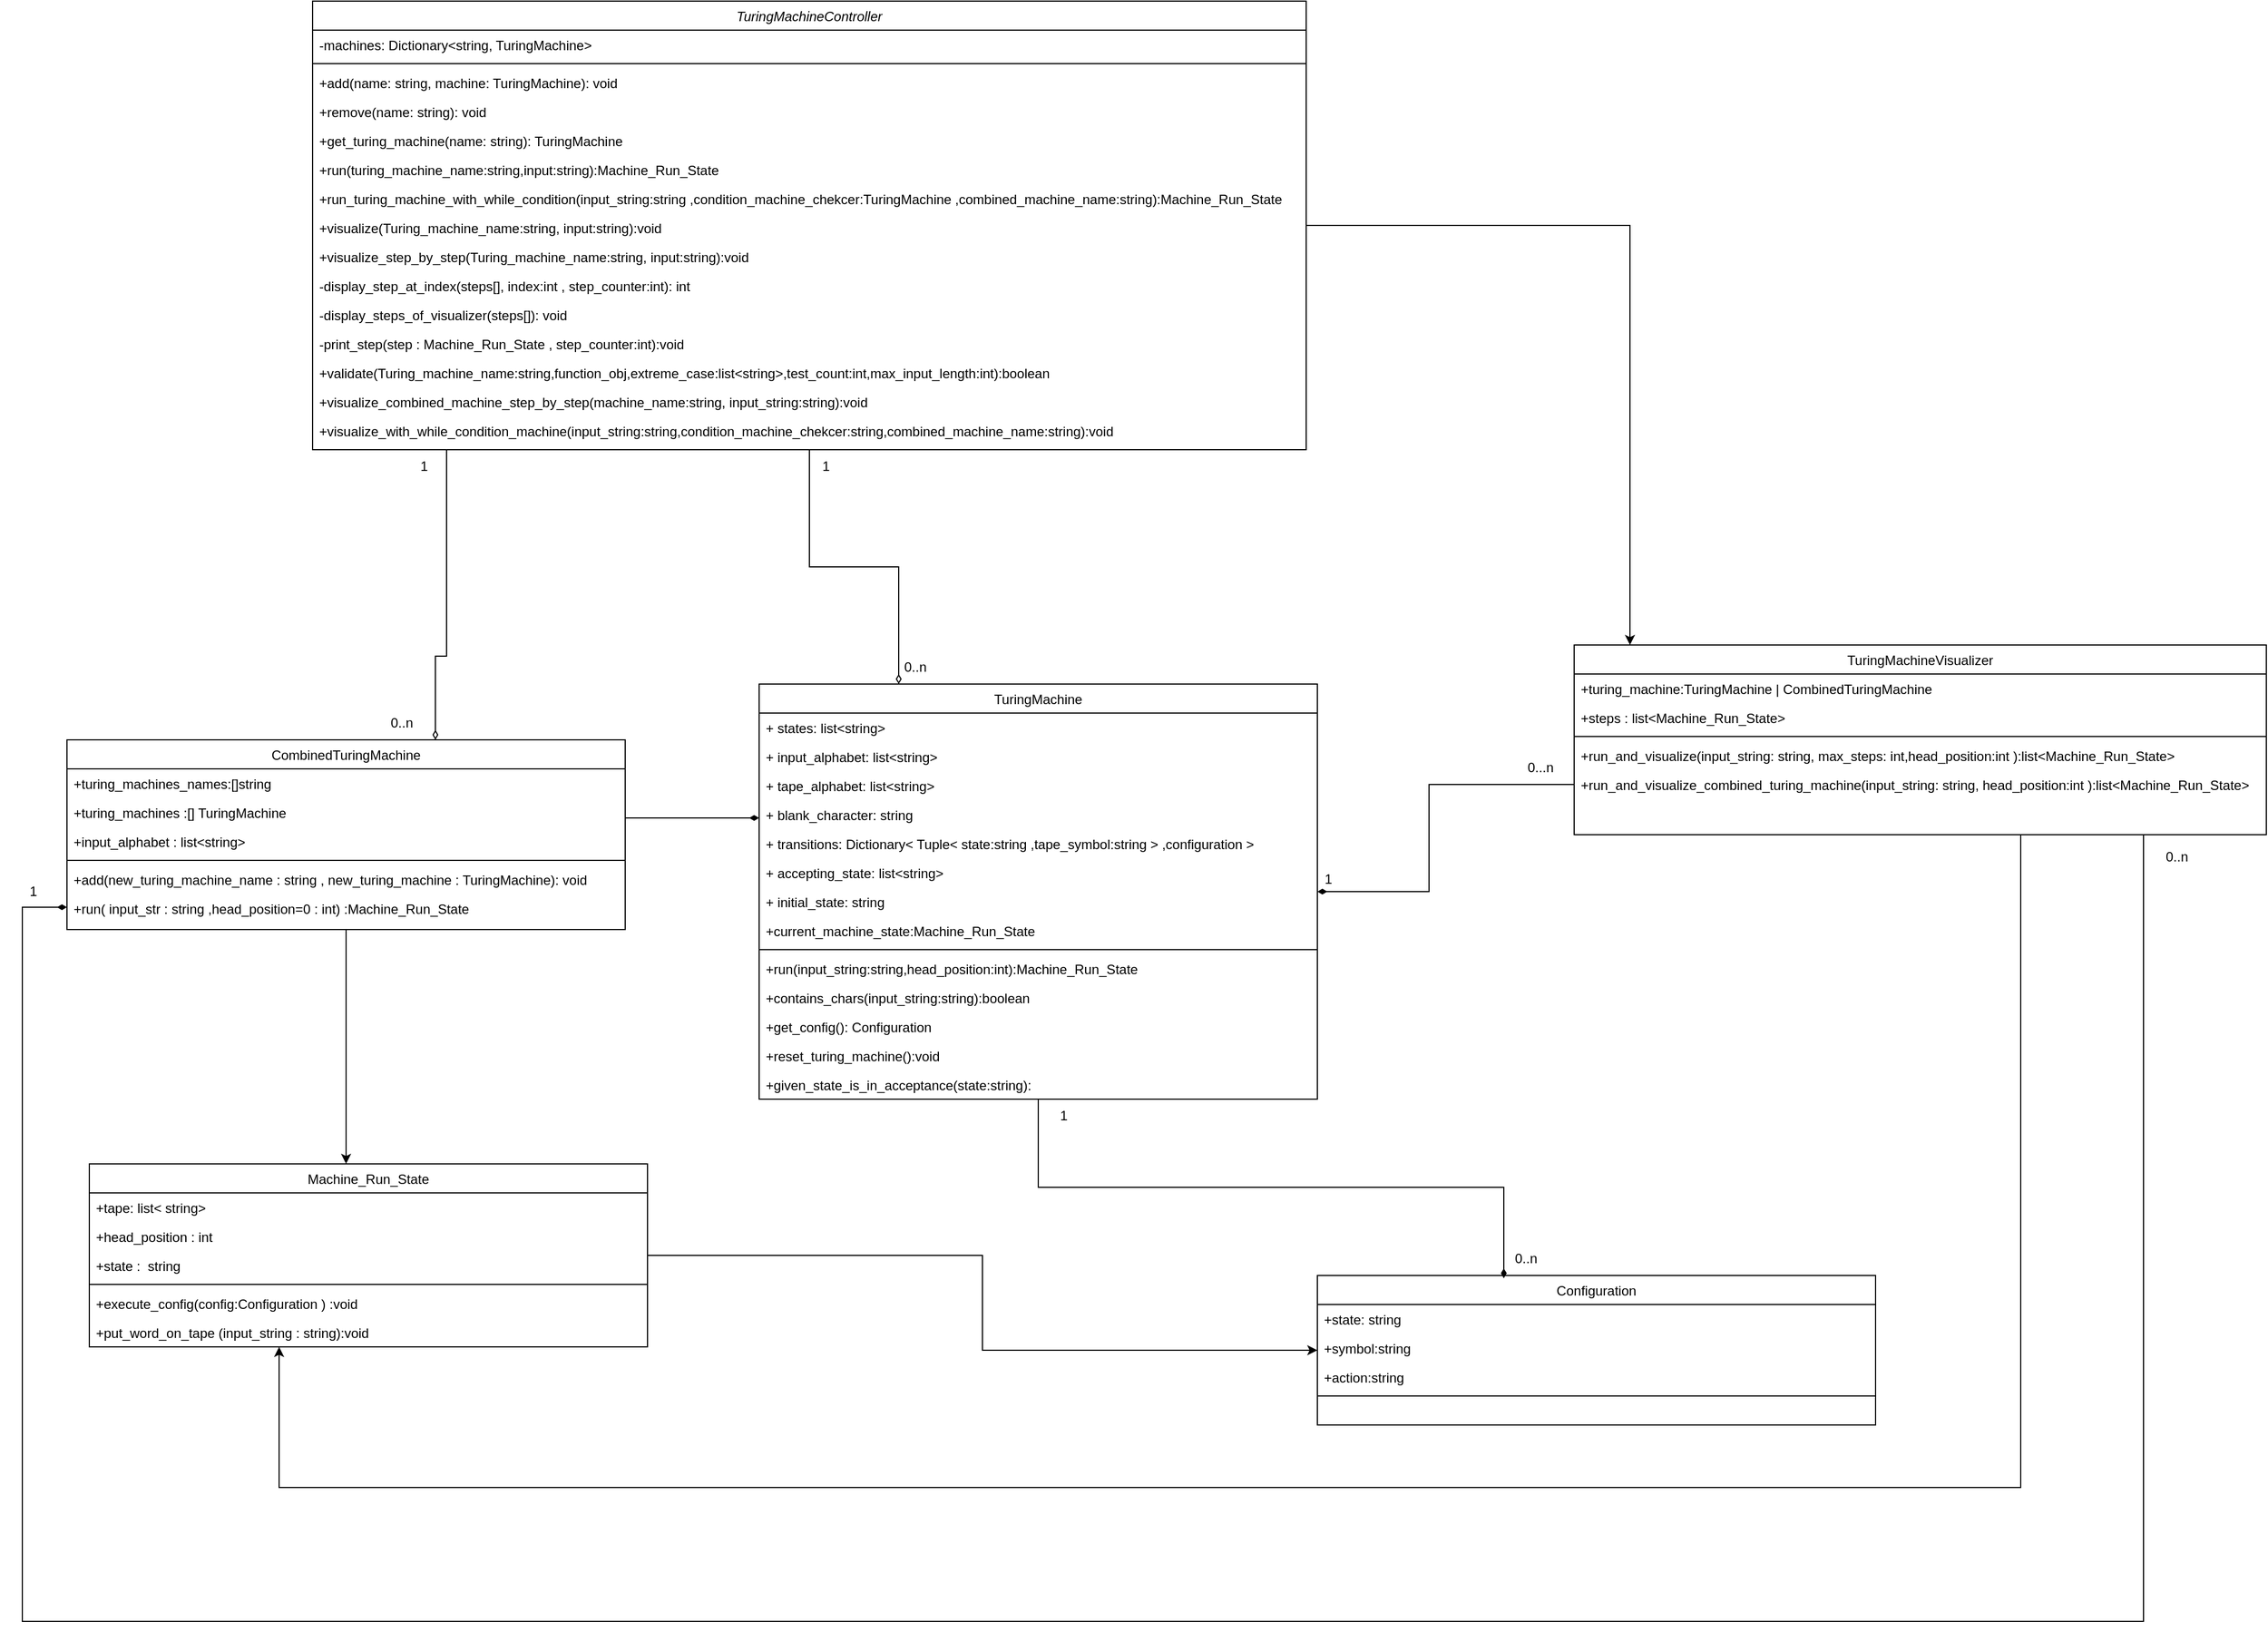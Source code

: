 <mxfile version="24.0.0" type="device">
  <diagram id="C5RBs43oDa-KdzZeNtuy" name="Page-1">
    <mxGraphModel dx="5481" dy="1614" grid="1" gridSize="10" guides="1" tooltips="1" connect="1" arrows="1" fold="1" page="1" pageScale="1" pageWidth="827" pageHeight="1169" math="0" shadow="0">
      <root>
        <mxCell id="WIyWlLk6GJQsqaUBKTNV-0" />
        <mxCell id="WIyWlLk6GJQsqaUBKTNV-1" parent="WIyWlLk6GJQsqaUBKTNV-0" />
        <mxCell id="g4h2Sq82lIJ0HP0wi4-Y-60" style="edgeStyle=orthogonalEdgeStyle;rounded=0;orthogonalLoop=1;jettySize=auto;html=1;entryX=0.25;entryY=0;entryDx=0;entryDy=0;endArrow=diamondThin;endFill=0;" edge="1" parent="WIyWlLk6GJQsqaUBKTNV-1" source="zkfFHV4jXpPFQw0GAbJ--0" target="g4h2Sq82lIJ0HP0wi4-Y-21">
          <mxGeometry relative="1" as="geometry" />
        </mxCell>
        <mxCell id="g4h2Sq82lIJ0HP0wi4-Y-63" style="edgeStyle=orthogonalEdgeStyle;rounded=0;orthogonalLoop=1;jettySize=auto;html=1;endArrow=diamondThin;endFill=0;" edge="1" parent="WIyWlLk6GJQsqaUBKTNV-1" source="zkfFHV4jXpPFQw0GAbJ--0" target="zkfFHV4jXpPFQw0GAbJ--6">
          <mxGeometry relative="1" as="geometry">
            <Array as="points">
              <mxPoint x="-1410" y="595" />
              <mxPoint x="-1420" y="595" />
            </Array>
          </mxGeometry>
        </mxCell>
        <mxCell id="g4h2Sq82lIJ0HP0wi4-Y-76" style="edgeStyle=orthogonalEdgeStyle;rounded=0;orthogonalLoop=1;jettySize=auto;html=1;" edge="1" parent="WIyWlLk6GJQsqaUBKTNV-1" source="zkfFHV4jXpPFQw0GAbJ--0" target="g4h2Sq82lIJ0HP0wi4-Y-53">
          <mxGeometry relative="1" as="geometry">
            <Array as="points">
              <mxPoint x="-350" y="209" />
            </Array>
          </mxGeometry>
        </mxCell>
        <mxCell id="zkfFHV4jXpPFQw0GAbJ--0" value="TuringMachineController" style="swimlane;fontStyle=2;align=center;verticalAlign=top;childLayout=stackLayout;horizontal=1;startSize=26;horizontalStack=0;resizeParent=1;resizeLast=0;collapsible=1;marginBottom=0;rounded=0;shadow=0;strokeWidth=1;" parent="WIyWlLk6GJQsqaUBKTNV-1" vertex="1">
          <mxGeometry x="-1530" y="8" width="890" height="402" as="geometry">
            <mxRectangle x="230" y="140" width="160" height="26" as="alternateBounds" />
          </mxGeometry>
        </mxCell>
        <mxCell id="zkfFHV4jXpPFQw0GAbJ--1" value="-machines: Dictionary&lt;string, TuringMachine&gt;" style="text;align=left;verticalAlign=top;spacingLeft=4;spacingRight=4;overflow=hidden;rotatable=0;points=[[0,0.5],[1,0.5]];portConstraint=eastwest;" parent="zkfFHV4jXpPFQw0GAbJ--0" vertex="1">
          <mxGeometry y="26" width="890" height="26" as="geometry" />
        </mxCell>
        <mxCell id="zkfFHV4jXpPFQw0GAbJ--4" value="" style="line;html=1;strokeWidth=1;align=left;verticalAlign=middle;spacingTop=-1;spacingLeft=3;spacingRight=3;rotatable=0;labelPosition=right;points=[];portConstraint=eastwest;" parent="zkfFHV4jXpPFQw0GAbJ--0" vertex="1">
          <mxGeometry y="52" width="890" height="8" as="geometry" />
        </mxCell>
        <mxCell id="zkfFHV4jXpPFQw0GAbJ--5" value="+add(name: string, machine: TuringMachine): void" style="text;align=left;verticalAlign=top;spacingLeft=4;spacingRight=4;overflow=hidden;rotatable=0;points=[[0,0.5],[1,0.5]];portConstraint=eastwest;" parent="zkfFHV4jXpPFQw0GAbJ--0" vertex="1">
          <mxGeometry y="60" width="890" height="26" as="geometry" />
        </mxCell>
        <mxCell id="g4h2Sq82lIJ0HP0wi4-Y-3" value="+remove(name: string): void" style="text;align=left;verticalAlign=top;spacingLeft=4;spacingRight=4;overflow=hidden;rotatable=0;points=[[0,0.5],[1,0.5]];portConstraint=eastwest;" vertex="1" parent="zkfFHV4jXpPFQw0GAbJ--0">
          <mxGeometry y="86" width="890" height="26" as="geometry" />
        </mxCell>
        <mxCell id="g4h2Sq82lIJ0HP0wi4-Y-5" value="+get_turing_machine(name: string): TuringMachine" style="text;align=left;verticalAlign=top;spacingLeft=4;spacingRight=4;overflow=hidden;rotatable=0;points=[[0,0.5],[1,0.5]];portConstraint=eastwest;" vertex="1" parent="zkfFHV4jXpPFQw0GAbJ--0">
          <mxGeometry y="112" width="890" height="26" as="geometry" />
        </mxCell>
        <mxCell id="g4h2Sq82lIJ0HP0wi4-Y-6" value="+run(turing_machine_name:string,input:string):Machine_Run_State" style="text;align=left;verticalAlign=top;spacingLeft=4;spacingRight=4;overflow=hidden;rotatable=0;points=[[0,0.5],[1,0.5]];portConstraint=eastwest;" vertex="1" parent="zkfFHV4jXpPFQw0GAbJ--0">
          <mxGeometry y="138" width="890" height="26" as="geometry" />
        </mxCell>
        <mxCell id="g4h2Sq82lIJ0HP0wi4-Y-8" value="+run_turing_machine_with_while_condition(input_string:string ,condition_machine_chekcer:TuringMachine ,combined_machine_name:string):Machine_Run_State" style="text;align=left;verticalAlign=top;spacingLeft=4;spacingRight=4;overflow=hidden;rotatable=0;points=[[0,0.5],[1,0.5]];portConstraint=eastwest;" vertex="1" parent="zkfFHV4jXpPFQw0GAbJ--0">
          <mxGeometry y="164" width="890" height="26" as="geometry" />
        </mxCell>
        <mxCell id="g4h2Sq82lIJ0HP0wi4-Y-11" value="+visualize(Turing_machine_name:string, input:string):void    " style="text;align=left;verticalAlign=top;spacingLeft=4;spacingRight=4;overflow=hidden;rotatable=0;points=[[0,0.5],[1,0.5]];portConstraint=eastwest;" vertex="1" parent="zkfFHV4jXpPFQw0GAbJ--0">
          <mxGeometry y="190" width="890" height="26" as="geometry" />
        </mxCell>
        <mxCell id="g4h2Sq82lIJ0HP0wi4-Y-10" value="+visualize_step_by_step(Turing_machine_name:string, input:string):void" style="text;align=left;verticalAlign=top;spacingLeft=4;spacingRight=4;overflow=hidden;rotatable=0;points=[[0,0.5],[1,0.5]];portConstraint=eastwest;" vertex="1" parent="zkfFHV4jXpPFQw0GAbJ--0">
          <mxGeometry y="216" width="890" height="26" as="geometry" />
        </mxCell>
        <mxCell id="g4h2Sq82lIJ0HP0wi4-Y-9" value="-display_step_at_index(steps[], index:int , step_counter:int): int" style="text;align=left;verticalAlign=top;spacingLeft=4;spacingRight=4;overflow=hidden;rotatable=0;points=[[0,0.5],[1,0.5]];portConstraint=eastwest;" vertex="1" parent="zkfFHV4jXpPFQw0GAbJ--0">
          <mxGeometry y="242" width="890" height="26" as="geometry" />
        </mxCell>
        <mxCell id="g4h2Sq82lIJ0HP0wi4-Y-12" value="-display_steps_of_visualizer(steps[]): void" style="text;align=left;verticalAlign=top;spacingLeft=4;spacingRight=4;overflow=hidden;rotatable=0;points=[[0,0.5],[1,0.5]];portConstraint=eastwest;" vertex="1" parent="zkfFHV4jXpPFQw0GAbJ--0">
          <mxGeometry y="268" width="890" height="26" as="geometry" />
        </mxCell>
        <mxCell id="g4h2Sq82lIJ0HP0wi4-Y-13" value="-print_step(step : Machine_Run_State , step_counter:int):void&#xa;" style="text;align=left;verticalAlign=top;spacingLeft=4;spacingRight=4;overflow=hidden;rotatable=0;points=[[0,0.5],[1,0.5]];portConstraint=eastwest;" vertex="1" parent="zkfFHV4jXpPFQw0GAbJ--0">
          <mxGeometry y="294" width="890" height="26" as="geometry" />
        </mxCell>
        <mxCell id="g4h2Sq82lIJ0HP0wi4-Y-15" value="+validate(Turing_machine_name:string,function_obj,extreme_case:list&lt;string&gt;,test_count:int,max_input_length:int):boolean&#xa;" style="text;align=left;verticalAlign=top;spacingLeft=4;spacingRight=4;overflow=hidden;rotatable=0;points=[[0,0.5],[1,0.5]];portConstraint=eastwest;" vertex="1" parent="zkfFHV4jXpPFQw0GAbJ--0">
          <mxGeometry y="320" width="890" height="26" as="geometry" />
        </mxCell>
        <mxCell id="g4h2Sq82lIJ0HP0wi4-Y-16" value="+visualize_combined_machine_step_by_step(machine_name:string, input_string:string):void" style="text;align=left;verticalAlign=top;spacingLeft=4;spacingRight=4;overflow=hidden;rotatable=0;points=[[0,0.5],[1,0.5]];portConstraint=eastwest;" vertex="1" parent="zkfFHV4jXpPFQw0GAbJ--0">
          <mxGeometry y="346" width="890" height="26" as="geometry" />
        </mxCell>
        <mxCell id="g4h2Sq82lIJ0HP0wi4-Y-14" value="+visualize_with_while_condition_machine(input_string:string,condition_machine_chekcer:string,combined_machine_name:string):void&#xa;" style="text;align=left;verticalAlign=top;spacingLeft=4;spacingRight=4;overflow=hidden;rotatable=0;points=[[0,0.5],[1,0.5]];portConstraint=eastwest;" vertex="1" parent="zkfFHV4jXpPFQw0GAbJ--0">
          <mxGeometry y="372" width="890" height="26" as="geometry" />
        </mxCell>
        <mxCell id="g4h2Sq82lIJ0HP0wi4-Y-65" style="edgeStyle=orthogonalEdgeStyle;rounded=0;orthogonalLoop=1;jettySize=auto;html=1;endArrow=diamondThin;endFill=1;" edge="1" parent="WIyWlLk6GJQsqaUBKTNV-1" source="zkfFHV4jXpPFQw0GAbJ--6" target="g4h2Sq82lIJ0HP0wi4-Y-21">
          <mxGeometry relative="1" as="geometry">
            <Array as="points">
              <mxPoint x="-1170" y="740" />
              <mxPoint x="-1170" y="740" />
            </Array>
          </mxGeometry>
        </mxCell>
        <mxCell id="g4h2Sq82lIJ0HP0wi4-Y-67" style="edgeStyle=orthogonalEdgeStyle;rounded=0;orthogonalLoop=1;jettySize=auto;html=1;" edge="1" parent="WIyWlLk6GJQsqaUBKTNV-1" source="zkfFHV4jXpPFQw0GAbJ--6" target="g4h2Sq82lIJ0HP0wi4-Y-46">
          <mxGeometry relative="1" as="geometry">
            <Array as="points">
              <mxPoint x="-1480" y="1162" />
            </Array>
          </mxGeometry>
        </mxCell>
        <mxCell id="zkfFHV4jXpPFQw0GAbJ--6" value="CombinedTuringMachine" style="swimlane;fontStyle=0;align=center;verticalAlign=top;childLayout=stackLayout;horizontal=1;startSize=26;horizontalStack=0;resizeParent=1;resizeLast=0;collapsible=1;marginBottom=0;rounded=0;shadow=0;strokeWidth=1;" parent="WIyWlLk6GJQsqaUBKTNV-1" vertex="1">
          <mxGeometry x="-1750" y="670" width="500" height="170" as="geometry">
            <mxRectangle x="130" y="380" width="160" height="26" as="alternateBounds" />
          </mxGeometry>
        </mxCell>
        <mxCell id="zkfFHV4jXpPFQw0GAbJ--7" value="+turing_machines_names:[]string" style="text;align=left;verticalAlign=top;spacingLeft=4;spacingRight=4;overflow=hidden;rotatable=0;points=[[0,0.5],[1,0.5]];portConstraint=eastwest;" parent="zkfFHV4jXpPFQw0GAbJ--6" vertex="1">
          <mxGeometry y="26" width="500" height="26" as="geometry" />
        </mxCell>
        <mxCell id="zkfFHV4jXpPFQw0GAbJ--8" value="+turing_machines :[] TuringMachine" style="text;align=left;verticalAlign=top;spacingLeft=4;spacingRight=4;overflow=hidden;rotatable=0;points=[[0,0.5],[1,0.5]];portConstraint=eastwest;rounded=0;shadow=0;html=0;" parent="zkfFHV4jXpPFQw0GAbJ--6" vertex="1">
          <mxGeometry y="52" width="500" height="26" as="geometry" />
        </mxCell>
        <mxCell id="g4h2Sq82lIJ0HP0wi4-Y-18" value="+input_alphabet : list&lt;string&gt;" style="text;align=left;verticalAlign=top;spacingLeft=4;spacingRight=4;overflow=hidden;rotatable=0;points=[[0,0.5],[1,0.5]];portConstraint=eastwest;rounded=0;shadow=0;html=0;" vertex="1" parent="zkfFHV4jXpPFQw0GAbJ--6">
          <mxGeometry y="78" width="500" height="26" as="geometry" />
        </mxCell>
        <mxCell id="zkfFHV4jXpPFQw0GAbJ--9" value="" style="line;html=1;strokeWidth=1;align=left;verticalAlign=middle;spacingTop=-1;spacingLeft=3;spacingRight=3;rotatable=0;labelPosition=right;points=[];portConstraint=eastwest;" parent="zkfFHV4jXpPFQw0GAbJ--6" vertex="1">
          <mxGeometry y="104" width="500" height="8" as="geometry" />
        </mxCell>
        <mxCell id="zkfFHV4jXpPFQw0GAbJ--11" value="+add(new_turing_machine_name : string , new_turing_machine : TuringMachine): void " style="text;align=left;verticalAlign=top;spacingLeft=4;spacingRight=4;overflow=hidden;rotatable=0;points=[[0,0.5],[1,0.5]];portConstraint=eastwest;" parent="zkfFHV4jXpPFQw0GAbJ--6" vertex="1">
          <mxGeometry y="112" width="500" height="26" as="geometry" />
        </mxCell>
        <mxCell id="g4h2Sq82lIJ0HP0wi4-Y-19" value="+run( input_str : string ,head_position=0 : int) :Machine_Run_State" style="text;align=left;verticalAlign=top;spacingLeft=4;spacingRight=4;overflow=hidden;rotatable=0;points=[[0,0.5],[1,0.5]];portConstraint=eastwest;" vertex="1" parent="zkfFHV4jXpPFQw0GAbJ--6">
          <mxGeometry y="138" width="500" height="26" as="geometry" />
        </mxCell>
        <mxCell id="g4h2Sq82lIJ0HP0wi4-Y-21" value="TuringMachine" style="swimlane;fontStyle=0;align=center;verticalAlign=top;childLayout=stackLayout;horizontal=1;startSize=26;horizontalStack=0;resizeParent=1;resizeLast=0;collapsible=1;marginBottom=0;rounded=0;shadow=0;strokeWidth=1;" vertex="1" parent="WIyWlLk6GJQsqaUBKTNV-1">
          <mxGeometry x="-1130" y="620" width="500" height="372" as="geometry">
            <mxRectangle x="130" y="380" width="160" height="26" as="alternateBounds" />
          </mxGeometry>
        </mxCell>
        <mxCell id="g4h2Sq82lIJ0HP0wi4-Y-22" value="+ states: list&lt;string&gt;" style="text;align=left;verticalAlign=top;spacingLeft=4;spacingRight=4;overflow=hidden;rotatable=0;points=[[0,0.5],[1,0.5]];portConstraint=eastwest;" vertex="1" parent="g4h2Sq82lIJ0HP0wi4-Y-21">
          <mxGeometry y="26" width="500" height="26" as="geometry" />
        </mxCell>
        <mxCell id="g4h2Sq82lIJ0HP0wi4-Y-29" value="+ input_alphabet: list&lt;string&gt;" style="text;align=left;verticalAlign=top;spacingLeft=4;spacingRight=4;overflow=hidden;rotatable=0;points=[[0,0.5],[1,0.5]];portConstraint=eastwest;" vertex="1" parent="g4h2Sq82lIJ0HP0wi4-Y-21">
          <mxGeometry y="52" width="500" height="26" as="geometry" />
        </mxCell>
        <mxCell id="g4h2Sq82lIJ0HP0wi4-Y-31" value="+ tape_alphabet: list&lt;string&gt;" style="text;align=left;verticalAlign=top;spacingLeft=4;spacingRight=4;overflow=hidden;rotatable=0;points=[[0,0.5],[1,0.5]];portConstraint=eastwest;rounded=0;shadow=0;html=0;" vertex="1" parent="g4h2Sq82lIJ0HP0wi4-Y-21">
          <mxGeometry y="78" width="500" height="26" as="geometry" />
        </mxCell>
        <mxCell id="g4h2Sq82lIJ0HP0wi4-Y-32" value="+ blank_character: string" style="text;align=left;verticalAlign=top;spacingLeft=4;spacingRight=4;overflow=hidden;rotatable=0;points=[[0,0.5],[1,0.5]];portConstraint=eastwest;" vertex="1" parent="g4h2Sq82lIJ0HP0wi4-Y-21">
          <mxGeometry y="104" width="500" height="26" as="geometry" />
        </mxCell>
        <mxCell id="g4h2Sq82lIJ0HP0wi4-Y-33" value="+ transitions: Dictionary&lt; Tuple&lt; state:string ,tape_symbol:string &gt; ,configuration &gt;" style="text;align=left;verticalAlign=top;spacingLeft=4;spacingRight=4;overflow=hidden;rotatable=0;points=[[0,0.5],[1,0.5]];portConstraint=eastwest;" vertex="1" parent="g4h2Sq82lIJ0HP0wi4-Y-21">
          <mxGeometry y="130" width="500" height="26" as="geometry" />
        </mxCell>
        <mxCell id="g4h2Sq82lIJ0HP0wi4-Y-34" value="+ accepting_state: list&lt;string&gt;" style="text;align=left;verticalAlign=top;spacingLeft=4;spacingRight=4;overflow=hidden;rotatable=0;points=[[0,0.5],[1,0.5]];portConstraint=eastwest;rounded=0;shadow=0;html=0;" vertex="1" parent="g4h2Sq82lIJ0HP0wi4-Y-21">
          <mxGeometry y="156" width="500" height="26" as="geometry" />
        </mxCell>
        <mxCell id="g4h2Sq82lIJ0HP0wi4-Y-30" value="+ initial_state: string" style="text;align=left;verticalAlign=top;spacingLeft=4;spacingRight=4;overflow=hidden;rotatable=0;points=[[0,0.5],[1,0.5]];portConstraint=eastwest;" vertex="1" parent="g4h2Sq82lIJ0HP0wi4-Y-21">
          <mxGeometry y="182" width="500" height="26" as="geometry" />
        </mxCell>
        <mxCell id="g4h2Sq82lIJ0HP0wi4-Y-28" value="+current_machine_state:Machine_Run_State" style="text;align=left;verticalAlign=top;spacingLeft=4;spacingRight=4;overflow=hidden;rotatable=0;points=[[0,0.5],[1,0.5]];portConstraint=eastwest;" vertex="1" parent="g4h2Sq82lIJ0HP0wi4-Y-21">
          <mxGeometry y="208" width="500" height="26" as="geometry" />
        </mxCell>
        <mxCell id="g4h2Sq82lIJ0HP0wi4-Y-25" value="" style="line;html=1;strokeWidth=1;align=left;verticalAlign=middle;spacingTop=-1;spacingLeft=3;spacingRight=3;rotatable=0;labelPosition=right;points=[];portConstraint=eastwest;" vertex="1" parent="g4h2Sq82lIJ0HP0wi4-Y-21">
          <mxGeometry y="234" width="500" height="8" as="geometry" />
        </mxCell>
        <mxCell id="g4h2Sq82lIJ0HP0wi4-Y-26" value="+run(input_string:string,head_position:int):Machine_Run_State" style="text;align=left;verticalAlign=top;spacingLeft=4;spacingRight=4;overflow=hidden;rotatable=0;points=[[0,0.5],[1,0.5]];portConstraint=eastwest;" vertex="1" parent="g4h2Sq82lIJ0HP0wi4-Y-21">
          <mxGeometry y="242" width="500" height="26" as="geometry" />
        </mxCell>
        <mxCell id="g4h2Sq82lIJ0HP0wi4-Y-27" value="+contains_chars(input_string:string):boolean" style="text;align=left;verticalAlign=top;spacingLeft=4;spacingRight=4;overflow=hidden;rotatable=0;points=[[0,0.5],[1,0.5]];portConstraint=eastwest;" vertex="1" parent="g4h2Sq82lIJ0HP0wi4-Y-21">
          <mxGeometry y="268" width="500" height="26" as="geometry" />
        </mxCell>
        <mxCell id="g4h2Sq82lIJ0HP0wi4-Y-36" value="+get_config(): Configuration" style="text;align=left;verticalAlign=top;spacingLeft=4;spacingRight=4;overflow=hidden;rotatable=0;points=[[0,0.5],[1,0.5]];portConstraint=eastwest;" vertex="1" parent="g4h2Sq82lIJ0HP0wi4-Y-21">
          <mxGeometry y="294" width="500" height="26" as="geometry" />
        </mxCell>
        <mxCell id="g4h2Sq82lIJ0HP0wi4-Y-37" value="+reset_turing_machine():void" style="text;align=left;verticalAlign=top;spacingLeft=4;spacingRight=4;overflow=hidden;rotatable=0;points=[[0,0.5],[1,0.5]];portConstraint=eastwest;" vertex="1" parent="g4h2Sq82lIJ0HP0wi4-Y-21">
          <mxGeometry y="320" width="500" height="26" as="geometry" />
        </mxCell>
        <mxCell id="g4h2Sq82lIJ0HP0wi4-Y-35" value="+given_state_is_in_acceptance(state:string):" style="text;align=left;verticalAlign=top;spacingLeft=4;spacingRight=4;overflow=hidden;rotatable=0;points=[[0,0.5],[1,0.5]];portConstraint=eastwest;" vertex="1" parent="g4h2Sq82lIJ0HP0wi4-Y-21">
          <mxGeometry y="346" width="500" height="26" as="geometry" />
        </mxCell>
        <mxCell id="g4h2Sq82lIJ0HP0wi4-Y-38" value="Configuration" style="swimlane;fontStyle=0;align=center;verticalAlign=top;childLayout=stackLayout;horizontal=1;startSize=26;horizontalStack=0;resizeParent=1;resizeLast=0;collapsible=1;marginBottom=0;rounded=0;shadow=0;strokeWidth=1;" vertex="1" parent="WIyWlLk6GJQsqaUBKTNV-1">
          <mxGeometry x="-630" y="1150" width="500" height="134" as="geometry">
            <mxRectangle x="130" y="380" width="160" height="26" as="alternateBounds" />
          </mxGeometry>
        </mxCell>
        <mxCell id="g4h2Sq82lIJ0HP0wi4-Y-39" value="+state: string" style="text;align=left;verticalAlign=top;spacingLeft=4;spacingRight=4;overflow=hidden;rotatable=0;points=[[0,0.5],[1,0.5]];portConstraint=eastwest;" vertex="1" parent="g4h2Sq82lIJ0HP0wi4-Y-38">
          <mxGeometry y="26" width="500" height="26" as="geometry" />
        </mxCell>
        <mxCell id="g4h2Sq82lIJ0HP0wi4-Y-40" value="+symbol:string" style="text;align=left;verticalAlign=top;spacingLeft=4;spacingRight=4;overflow=hidden;rotatable=0;points=[[0,0.5],[1,0.5]];portConstraint=eastwest;rounded=0;shadow=0;html=0;" vertex="1" parent="g4h2Sq82lIJ0HP0wi4-Y-38">
          <mxGeometry y="52" width="500" height="26" as="geometry" />
        </mxCell>
        <mxCell id="g4h2Sq82lIJ0HP0wi4-Y-41" value="+action:string" style="text;align=left;verticalAlign=top;spacingLeft=4;spacingRight=4;overflow=hidden;rotatable=0;points=[[0,0.5],[1,0.5]];portConstraint=eastwest;rounded=0;shadow=0;html=0;" vertex="1" parent="g4h2Sq82lIJ0HP0wi4-Y-38">
          <mxGeometry y="78" width="500" height="26" as="geometry" />
        </mxCell>
        <mxCell id="g4h2Sq82lIJ0HP0wi4-Y-42" value="" style="line;html=1;strokeWidth=1;align=left;verticalAlign=middle;spacingTop=-1;spacingLeft=3;spacingRight=3;rotatable=0;labelPosition=right;points=[];portConstraint=eastwest;" vertex="1" parent="g4h2Sq82lIJ0HP0wi4-Y-38">
          <mxGeometry y="104" width="500" height="8" as="geometry" />
        </mxCell>
        <mxCell id="g4h2Sq82lIJ0HP0wi4-Y-69" style="edgeStyle=orthogonalEdgeStyle;rounded=0;orthogonalLoop=1;jettySize=auto;html=1;" edge="1" parent="WIyWlLk6GJQsqaUBKTNV-1" source="g4h2Sq82lIJ0HP0wi4-Y-46" target="g4h2Sq82lIJ0HP0wi4-Y-38">
          <mxGeometry relative="1" as="geometry" />
        </mxCell>
        <mxCell id="g4h2Sq82lIJ0HP0wi4-Y-46" value="Machine_Run_State" style="swimlane;fontStyle=0;align=center;verticalAlign=top;childLayout=stackLayout;horizontal=1;startSize=26;horizontalStack=0;resizeParent=1;resizeLast=0;collapsible=1;marginBottom=0;rounded=0;shadow=0;strokeWidth=1;" vertex="1" parent="WIyWlLk6GJQsqaUBKTNV-1">
          <mxGeometry x="-1730" y="1050" width="500" height="164" as="geometry">
            <mxRectangle x="130" y="380" width="160" height="26" as="alternateBounds" />
          </mxGeometry>
        </mxCell>
        <mxCell id="g4h2Sq82lIJ0HP0wi4-Y-47" value="+tape: list&lt; string&gt;" style="text;align=left;verticalAlign=top;spacingLeft=4;spacingRight=4;overflow=hidden;rotatable=0;points=[[0,0.5],[1,0.5]];portConstraint=eastwest;" vertex="1" parent="g4h2Sq82lIJ0HP0wi4-Y-46">
          <mxGeometry y="26" width="500" height="26" as="geometry" />
        </mxCell>
        <mxCell id="g4h2Sq82lIJ0HP0wi4-Y-48" value="+head_position : int" style="text;align=left;verticalAlign=top;spacingLeft=4;spacingRight=4;overflow=hidden;rotatable=0;points=[[0,0.5],[1,0.5]];portConstraint=eastwest;rounded=0;shadow=0;html=0;" vertex="1" parent="g4h2Sq82lIJ0HP0wi4-Y-46">
          <mxGeometry y="52" width="500" height="26" as="geometry" />
        </mxCell>
        <mxCell id="g4h2Sq82lIJ0HP0wi4-Y-49" value="+state :  string" style="text;align=left;verticalAlign=top;spacingLeft=4;spacingRight=4;overflow=hidden;rotatable=0;points=[[0,0.5],[1,0.5]];portConstraint=eastwest;rounded=0;shadow=0;html=0;" vertex="1" parent="g4h2Sq82lIJ0HP0wi4-Y-46">
          <mxGeometry y="78" width="500" height="26" as="geometry" />
        </mxCell>
        <mxCell id="g4h2Sq82lIJ0HP0wi4-Y-50" value="" style="line;html=1;strokeWidth=1;align=left;verticalAlign=middle;spacingTop=-1;spacingLeft=3;spacingRight=3;rotatable=0;labelPosition=right;points=[];portConstraint=eastwest;" vertex="1" parent="g4h2Sq82lIJ0HP0wi4-Y-46">
          <mxGeometry y="104" width="500" height="8" as="geometry" />
        </mxCell>
        <mxCell id="g4h2Sq82lIJ0HP0wi4-Y-51" value="+execute_config(config:Configuration ) :void" style="text;align=left;verticalAlign=top;spacingLeft=4;spacingRight=4;overflow=hidden;rotatable=0;points=[[0,0.5],[1,0.5]];portConstraint=eastwest;rounded=0;shadow=0;html=0;" vertex="1" parent="g4h2Sq82lIJ0HP0wi4-Y-46">
          <mxGeometry y="112" width="500" height="26" as="geometry" />
        </mxCell>
        <mxCell id="g4h2Sq82lIJ0HP0wi4-Y-52" value="+put_word_on_tape (input_string : string):void" style="text;align=left;verticalAlign=top;spacingLeft=4;spacingRight=4;overflow=hidden;rotatable=0;points=[[0,0.5],[1,0.5]];portConstraint=eastwest;rounded=0;shadow=0;html=0;" vertex="1" parent="g4h2Sq82lIJ0HP0wi4-Y-46">
          <mxGeometry y="138" width="500" height="26" as="geometry" />
        </mxCell>
        <mxCell id="g4h2Sq82lIJ0HP0wi4-Y-64" style="edgeStyle=orthogonalEdgeStyle;rounded=0;orthogonalLoop=1;jettySize=auto;html=1;endArrow=diamondThin;endFill=1;" edge="1" parent="WIyWlLk6GJQsqaUBKTNV-1" source="g4h2Sq82lIJ0HP0wi4-Y-53" target="g4h2Sq82lIJ0HP0wi4-Y-21">
          <mxGeometry relative="1" as="geometry">
            <Array as="points">
              <mxPoint x="-530" y="710" />
              <mxPoint x="-530" y="806" />
            </Array>
          </mxGeometry>
        </mxCell>
        <mxCell id="g4h2Sq82lIJ0HP0wi4-Y-73" style="edgeStyle=orthogonalEdgeStyle;rounded=0;orthogonalLoop=1;jettySize=auto;html=1;endArrow=diamondThin;endFill=1;" edge="1" parent="WIyWlLk6GJQsqaUBKTNV-1" source="g4h2Sq82lIJ0HP0wi4-Y-53" target="zkfFHV4jXpPFQw0GAbJ--6">
          <mxGeometry relative="1" as="geometry">
            <Array as="points">
              <mxPoint x="110" y="1460" />
              <mxPoint x="-1790" y="1460" />
              <mxPoint x="-1790" y="820" />
            </Array>
          </mxGeometry>
        </mxCell>
        <mxCell id="g4h2Sq82lIJ0HP0wi4-Y-77" style="edgeStyle=orthogonalEdgeStyle;rounded=0;orthogonalLoop=1;jettySize=auto;html=1;" edge="1" parent="WIyWlLk6GJQsqaUBKTNV-1" source="g4h2Sq82lIJ0HP0wi4-Y-53" target="g4h2Sq82lIJ0HP0wi4-Y-46">
          <mxGeometry relative="1" as="geometry">
            <Array as="points">
              <mxPoint y="1340" />
              <mxPoint x="-1560" y="1340" />
            </Array>
          </mxGeometry>
        </mxCell>
        <mxCell id="g4h2Sq82lIJ0HP0wi4-Y-53" value="TuringMachineVisualizer" style="swimlane;fontStyle=0;align=center;verticalAlign=top;childLayout=stackLayout;horizontal=1;startSize=26;horizontalStack=0;resizeParent=1;resizeLast=0;collapsible=1;marginBottom=0;rounded=0;shadow=0;strokeWidth=1;" vertex="1" parent="WIyWlLk6GJQsqaUBKTNV-1">
          <mxGeometry x="-400" y="585" width="620" height="170" as="geometry">
            <mxRectangle x="130" y="380" width="160" height="26" as="alternateBounds" />
          </mxGeometry>
        </mxCell>
        <mxCell id="g4h2Sq82lIJ0HP0wi4-Y-54" value="+turing_machine:TuringMachine | CombinedTuringMachine" style="text;align=left;verticalAlign=top;spacingLeft=4;spacingRight=4;overflow=hidden;rotatable=0;points=[[0,0.5],[1,0.5]];portConstraint=eastwest;" vertex="1" parent="g4h2Sq82lIJ0HP0wi4-Y-53">
          <mxGeometry y="26" width="620" height="26" as="geometry" />
        </mxCell>
        <mxCell id="g4h2Sq82lIJ0HP0wi4-Y-56" value="+steps : list&lt;Machine_Run_State&gt;" style="text;align=left;verticalAlign=top;spacingLeft=4;spacingRight=4;overflow=hidden;rotatable=0;points=[[0,0.5],[1,0.5]];portConstraint=eastwest;rounded=0;shadow=0;html=0;" vertex="1" parent="g4h2Sq82lIJ0HP0wi4-Y-53">
          <mxGeometry y="52" width="620" height="26" as="geometry" />
        </mxCell>
        <mxCell id="g4h2Sq82lIJ0HP0wi4-Y-57" value="" style="line;html=1;strokeWidth=1;align=left;verticalAlign=middle;spacingTop=-1;spacingLeft=3;spacingRight=3;rotatable=0;labelPosition=right;points=[];portConstraint=eastwest;" vertex="1" parent="g4h2Sq82lIJ0HP0wi4-Y-53">
          <mxGeometry y="78" width="620" height="8" as="geometry" />
        </mxCell>
        <mxCell id="g4h2Sq82lIJ0HP0wi4-Y-58" value="+run_and_visualize(input_string: string, max_steps: int,head_position:int ):list&lt;Machine_Run_State&gt;" style="text;align=left;verticalAlign=top;spacingLeft=4;spacingRight=4;overflow=hidden;rotatable=0;points=[[0,0.5],[1,0.5]];portConstraint=eastwest;" vertex="1" parent="g4h2Sq82lIJ0HP0wi4-Y-53">
          <mxGeometry y="86" width="620" height="26" as="geometry" />
        </mxCell>
        <mxCell id="g4h2Sq82lIJ0HP0wi4-Y-59" value="+run_and_visualize_combined_turing_machine(input_string: string, head_position:int ):list&lt;Machine_Run_State&gt;" style="text;align=left;verticalAlign=top;spacingLeft=4;spacingRight=4;overflow=hidden;rotatable=0;points=[[0,0.5],[1,0.5]];portConstraint=eastwest;" vertex="1" parent="g4h2Sq82lIJ0HP0wi4-Y-53">
          <mxGeometry y="112" width="620" height="26" as="geometry" />
        </mxCell>
        <mxCell id="g4h2Sq82lIJ0HP0wi4-Y-68" style="edgeStyle=orthogonalEdgeStyle;rounded=0;orthogonalLoop=1;jettySize=auto;html=1;entryX=0.334;entryY=0.019;entryDx=0;entryDy=0;entryPerimeter=0;endArrow=diamondThin;endFill=1;" edge="1" parent="WIyWlLk6GJQsqaUBKTNV-1" source="g4h2Sq82lIJ0HP0wi4-Y-21" target="g4h2Sq82lIJ0HP0wi4-Y-38">
          <mxGeometry relative="1" as="geometry" />
        </mxCell>
        <mxCell id="g4h2Sq82lIJ0HP0wi4-Y-84" value="0..n" style="text;html=1;align=center;verticalAlign=middle;whiteSpace=wrap;rounded=0;" vertex="1" parent="WIyWlLk6GJQsqaUBKTNV-1">
          <mxGeometry x="-1020" y="590" width="60" height="30" as="geometry" />
        </mxCell>
        <mxCell id="g4h2Sq82lIJ0HP0wi4-Y-85" value="1" style="text;html=1;align=center;verticalAlign=middle;whiteSpace=wrap;rounded=0;" vertex="1" parent="WIyWlLk6GJQsqaUBKTNV-1">
          <mxGeometry x="-1100" y="410" width="60" height="30" as="geometry" />
        </mxCell>
        <mxCell id="g4h2Sq82lIJ0HP0wi4-Y-86" value="1" style="text;html=1;align=center;verticalAlign=middle;whiteSpace=wrap;rounded=0;" vertex="1" parent="WIyWlLk6GJQsqaUBKTNV-1">
          <mxGeometry x="-1460" y="410" width="60" height="30" as="geometry" />
        </mxCell>
        <mxCell id="g4h2Sq82lIJ0HP0wi4-Y-88" value="0..n" style="text;html=1;align=center;verticalAlign=middle;whiteSpace=wrap;rounded=0;" vertex="1" parent="WIyWlLk6GJQsqaUBKTNV-1">
          <mxGeometry x="-1480" y="640" width="60" height="30" as="geometry" />
        </mxCell>
        <mxCell id="g4h2Sq82lIJ0HP0wi4-Y-89" value="1" style="text;html=1;align=center;verticalAlign=middle;whiteSpace=wrap;rounded=0;" vertex="1" parent="WIyWlLk6GJQsqaUBKTNV-1">
          <mxGeometry x="-650" y="780" width="60" height="30" as="geometry" />
        </mxCell>
        <mxCell id="g4h2Sq82lIJ0HP0wi4-Y-90" value="0...n" style="text;html=1;align=center;verticalAlign=middle;whiteSpace=wrap;rounded=0;" vertex="1" parent="WIyWlLk6GJQsqaUBKTNV-1">
          <mxGeometry x="-460" y="680" width="60" height="30" as="geometry" />
        </mxCell>
        <mxCell id="g4h2Sq82lIJ0HP0wi4-Y-91" value="0..n" style="text;html=1;align=center;verticalAlign=middle;whiteSpace=wrap;rounded=0;" vertex="1" parent="WIyWlLk6GJQsqaUBKTNV-1">
          <mxGeometry x="110" y="760" width="60" height="30" as="geometry" />
        </mxCell>
        <mxCell id="g4h2Sq82lIJ0HP0wi4-Y-92" value="1" style="text;html=1;align=center;verticalAlign=middle;whiteSpace=wrap;rounded=0;" vertex="1" parent="WIyWlLk6GJQsqaUBKTNV-1">
          <mxGeometry x="-1810" y="791" width="60" height="30" as="geometry" />
        </mxCell>
        <mxCell id="g4h2Sq82lIJ0HP0wi4-Y-93" value="0..n" style="text;html=1;align=center;verticalAlign=middle;whiteSpace=wrap;rounded=0;" vertex="1" parent="WIyWlLk6GJQsqaUBKTNV-1">
          <mxGeometry x="-473" y="1120" width="60" height="30" as="geometry" />
        </mxCell>
        <mxCell id="g4h2Sq82lIJ0HP0wi4-Y-94" value="1" style="text;html=1;align=center;verticalAlign=middle;whiteSpace=wrap;rounded=0;" vertex="1" parent="WIyWlLk6GJQsqaUBKTNV-1">
          <mxGeometry x="-887" y="992" width="60" height="30" as="geometry" />
        </mxCell>
      </root>
    </mxGraphModel>
  </diagram>
</mxfile>
